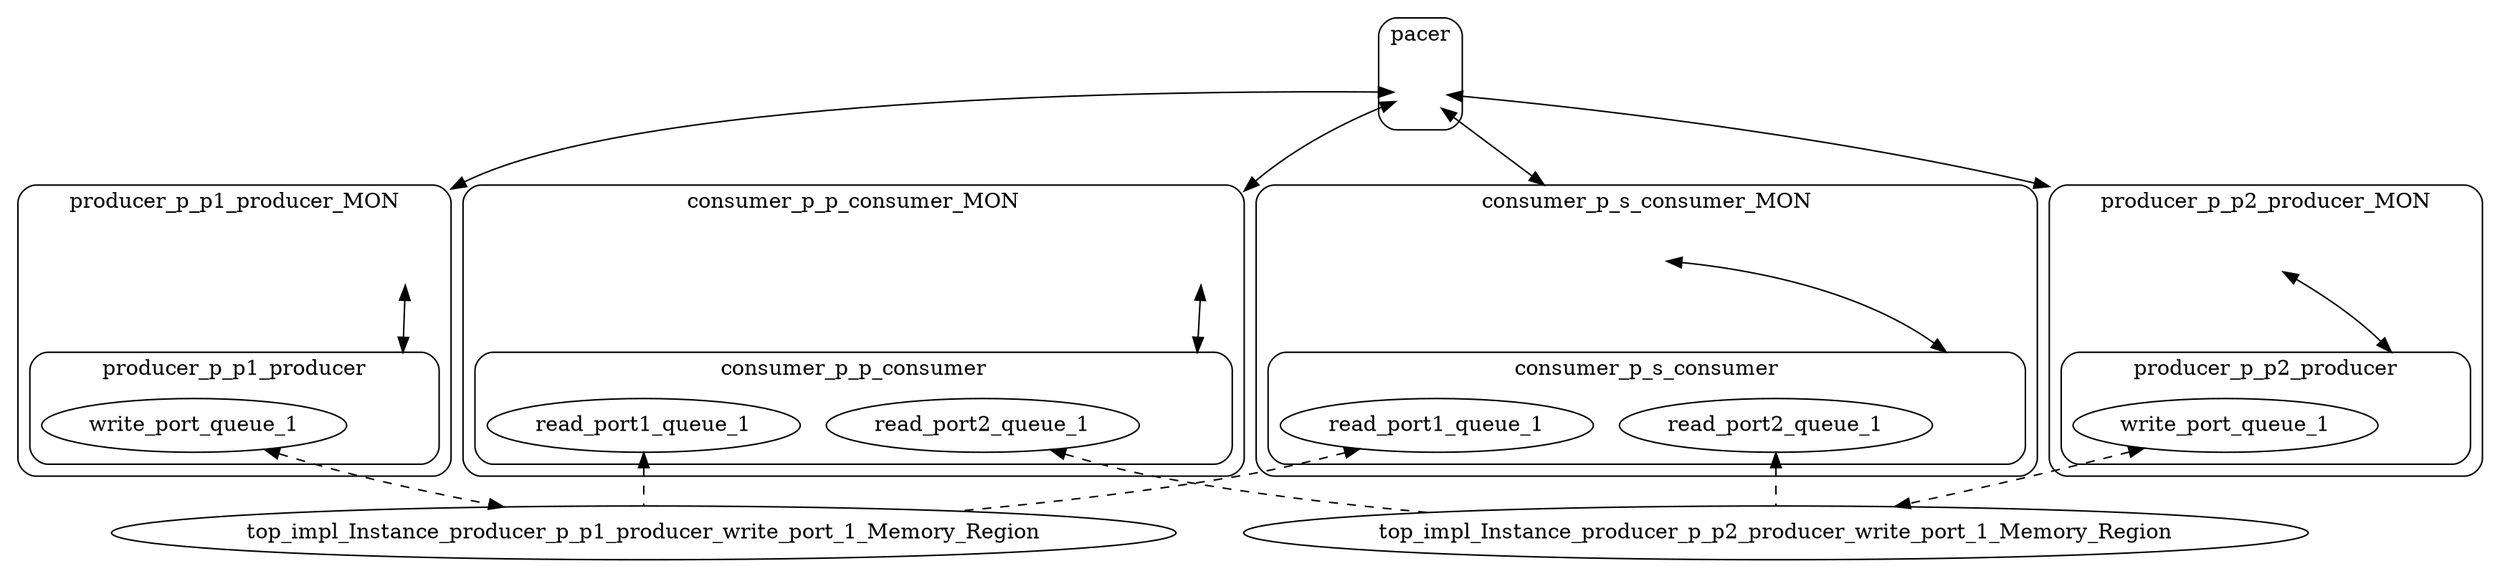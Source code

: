 digraph microkit {
  compound=true;

  // protection domains
  graph [style=rounded]
  subgraph cluster_producer_p_p1_producer_MON {
    label = "producer_p_p1_producer_MON";
    producer_p_p1_producer_MON_INVIS [label="", style=invis, width=.5, height=.5, fixedsize=true]

    graph [style=rounded]
    subgraph cluster_producer_p_p1_producer {
      label = "producer_p_p1_producer";
      producer_p_p1_producer_INVIS [label="", style=invis, width=.5, height=.5, fixedsize=true]

      pd_producer_p_p1_producer_write_port_queue_1 [label=write_port_queue_1];
    }
  }

  graph [style=rounded]
  subgraph cluster_producer_p_p2_producer_MON {
    label = "producer_p_p2_producer_MON";
    producer_p_p2_producer_MON_INVIS [label="", style=invis, width=.5, height=.5, fixedsize=true]

    graph [style=rounded]
    subgraph cluster_producer_p_p2_producer {
      label = "producer_p_p2_producer";
      producer_p_p2_producer_INVIS [label="", style=invis, width=.5, height=.5, fixedsize=true]

      pd_producer_p_p2_producer_write_port_queue_1 [label=write_port_queue_1];
    }
  }

  graph [style=rounded]
  subgraph cluster_consumer_p_p_consumer_MON {
    label = "consumer_p_p_consumer_MON";
    consumer_p_p_consumer_MON_INVIS [label="", style=invis, width=.5, height=.5, fixedsize=true]

    graph [style=rounded]
    subgraph cluster_consumer_p_p_consumer {
      label = "consumer_p_p_consumer";
      consumer_p_p_consumer_INVIS [label="", style=invis, width=.5, height=.5, fixedsize=true]

      pd_consumer_p_p_consumer_read_port1_queue_1 [label=read_port1_queue_1];
      pd_consumer_p_p_consumer_read_port2_queue_1 [label=read_port2_queue_1];
    }
  }

  graph [style=rounded]
  subgraph cluster_consumer_p_s_consumer_MON {
    label = "consumer_p_s_consumer_MON";
    consumer_p_s_consumer_MON_INVIS [label="", style=invis, width=.5, height=.5, fixedsize=true]

    graph [style=rounded]
    subgraph cluster_consumer_p_s_consumer {
      label = "consumer_p_s_consumer";
      consumer_p_s_consumer_INVIS [label="", style=invis, width=.5, height=.5, fixedsize=true]

      pd_consumer_p_s_consumer_read_port1_queue_1 [label=read_port1_queue_1];
      pd_consumer_p_s_consumer_read_port2_queue_1 [label=read_port2_queue_1];
    }
  }

  graph [style=rounded]
  subgraph cluster_pacer {
    label = "pacer";
    pacer_INVIS [label="", style=invis, width=.5, height=.5, fixedsize=true]

  }

  // memory regions
  top_impl_Instance_producer_p_p1_producer_write_port_1_Memory_Region;

  top_impl_Instance_producer_p_p2_producer_write_port_1_Memory_Region;

  // channels
  pacer_INVIS -> producer_p_p1_producer_MON_INVIS [lhead=cluster_producer_p_p1_producer_MON, minlen=2, dir=both];
  producer_p_p1_producer_MON_INVIS -> producer_p_p1_producer_INVIS [lhead=cluster_producer_p_p1_producer, minlen=2, dir=both];
  pacer_INVIS -> producer_p_p2_producer_MON_INVIS [lhead=cluster_producer_p_p2_producer_MON, minlen=2, dir=both];
  producer_p_p2_producer_MON_INVIS -> producer_p_p2_producer_INVIS [lhead=cluster_producer_p_p2_producer, minlen=2, dir=both];
  pacer_INVIS -> consumer_p_p_consumer_MON_INVIS [lhead=cluster_consumer_p_p_consumer_MON, minlen=2, dir=both];
  consumer_p_p_consumer_MON_INVIS -> consumer_p_p_consumer_INVIS [lhead=cluster_consumer_p_p_consumer, minlen=2, dir=both];
  pacer_INVIS -> consumer_p_s_consumer_MON_INVIS [lhead=cluster_consumer_p_s_consumer_MON, minlen=2, dir=both];
  consumer_p_s_consumer_MON_INVIS -> consumer_p_s_consumer_INVIS [lhead=cluster_consumer_p_s_consumer, minlen=2, dir=both];

  // shared memory mappings
  pd_producer_p_p1_producer_write_port_queue_1 -> top_impl_Instance_producer_p_p1_producer_write_port_1_Memory_Region [dir=both, style=dashed];
  pd_producer_p_p2_producer_write_port_queue_1 -> top_impl_Instance_producer_p_p2_producer_write_port_1_Memory_Region [dir=both, style=dashed];
  pd_consumer_p_p_consumer_read_port1_queue_1 -> top_impl_Instance_producer_p_p1_producer_write_port_1_Memory_Region [dir=back, style=dashed];
  pd_consumer_p_p_consumer_read_port2_queue_1 -> top_impl_Instance_producer_p_p2_producer_write_port_1_Memory_Region [dir=back, style=dashed];
  pd_consumer_p_s_consumer_read_port1_queue_1 -> top_impl_Instance_producer_p_p1_producer_write_port_1_Memory_Region [dir=back, style=dashed];
  pd_consumer_p_s_consumer_read_port2_queue_1 -> top_impl_Instance_producer_p_p2_producer_write_port_1_Memory_Region [dir=back, style=dashed];
}